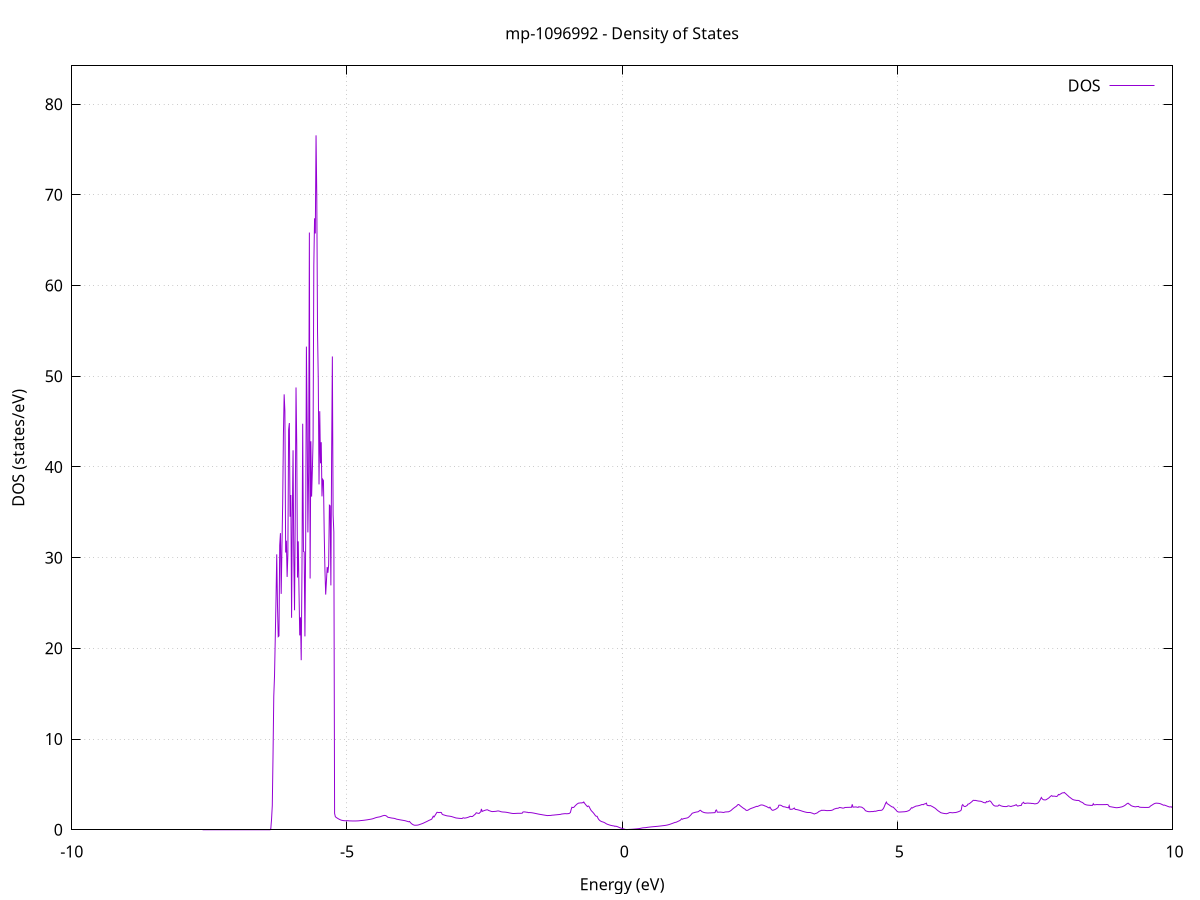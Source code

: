 set title 'mp-1096992 - Density of States'
set xlabel 'Energy (eV)'
set ylabel 'DOS (states/eV)'
set grid
set xrange [-10:10]
set yrange [0:84.219]
set xzeroaxis lt -1
set terminal png size 800,600
set output 'mp-1096992_dos_gnuplot.png'
plot '-' using 1:2 with lines title 'DOS'
-7.623600 0.000000
-7.610100 0.000000
-7.596600 0.000000
-7.583200 0.000000
-7.569700 0.000000
-7.556200 0.000000
-7.542700 0.000000
-7.529300 0.000000
-7.515800 0.000000
-7.502300 0.000000
-7.488800 0.000000
-7.475400 0.000000
-7.461900 0.000000
-7.448400 0.000000
-7.434900 0.000000
-7.421400 0.000000
-7.408000 0.000000
-7.394500 0.000000
-7.381000 0.000000
-7.367500 0.000000
-7.354100 0.000000
-7.340600 0.000000
-7.327100 0.000000
-7.313600 0.000000
-7.300200 0.000000
-7.286700 0.000000
-7.273200 0.000000
-7.259700 0.000000
-7.246300 0.000000
-7.232800 0.000000
-7.219300 0.000000
-7.205800 0.000000
-7.192400 0.000000
-7.178900 0.000000
-7.165400 0.000000
-7.151900 0.000000
-7.138500 0.000000
-7.125000 0.000000
-7.111500 0.000000
-7.098000 0.000000
-7.084600 0.000000
-7.071100 0.000000
-7.057600 0.000000
-7.044100 0.000000
-7.030700 0.000000
-7.017200 0.000000
-7.003700 0.000000
-6.990200 0.000000
-6.976800 0.000000
-6.963300 0.000000
-6.949800 0.000000
-6.936300 0.000000
-6.922900 0.000000
-6.909400 0.000000
-6.895900 0.000000
-6.882400 0.000000
-6.869000 0.000000
-6.855500 0.000000
-6.842000 0.000000
-6.828500 0.000000
-6.815100 0.000000
-6.801600 0.000000
-6.788100 0.000000
-6.774600 0.000000
-6.761100 0.000000
-6.747700 0.000000
-6.734200 0.000000
-6.720700 0.000000
-6.707200 0.000000
-6.693800 0.000000
-6.680300 0.000000
-6.666800 0.000000
-6.653300 0.000000
-6.639900 0.000000
-6.626400 0.000000
-6.612900 0.000000
-6.599400 0.000000
-6.586000 0.000000
-6.572500 0.000000
-6.559000 0.000000
-6.545500 0.000000
-6.532100 0.000000
-6.518600 0.000000
-6.505100 0.000000
-6.491600 0.000000
-6.478200 0.000000
-6.464700 0.000000
-6.451200 0.000000
-6.437700 0.000000
-6.424300 0.000000
-6.410800 0.000000
-6.397300 0.000900
-6.383800 0.135300
-6.370400 1.169800
-6.356900 2.660300
-6.343400 8.255700
-6.329900 14.727500
-6.316500 16.944900
-6.303000 21.064900
-6.289500 25.371300
-6.276000 30.366700
-6.262600 24.784800
-6.249100 21.291900
-6.235600 21.374100
-6.222100 31.354000
-6.208700 32.705200
-6.195200 26.007900
-6.181700 31.075900
-6.168200 35.934300
-6.154800 43.543200
-6.141300 48.006100
-6.127800 46.131800
-6.114300 30.569400
-6.100900 31.872200
-6.087400 27.877700
-6.073900 30.325800
-6.060400 44.103100
-6.046900 44.841800
-6.033500 34.512400
-6.020000 36.905800
-6.006500 23.369300
-5.993000 34.692000
-5.979600 41.838000
-5.966100 29.920200
-5.952600 24.204200
-5.939100 35.359000
-5.925700 48.760000
-5.912200 42.286600
-5.898700 27.811700
-5.885200 31.797500
-5.871800 26.408700
-5.858300 21.433200
-5.844800 23.418000
-5.831300 18.694300
-5.817900 28.520300
-5.804400 44.764200
-5.790900 30.682200
-5.777400 30.629800
-5.764000 21.317800
-5.750500 31.448100
-5.737000 53.267500
-5.723500 44.912300
-5.710100 32.786400
-5.696600 39.398000
-5.683100 65.844300
-5.669600 27.698000
-5.656200 42.834200
-5.642700 36.729800
-5.629200 39.567100
-5.615700 43.011100
-5.602300 62.233700
-5.588800 67.413800
-5.575300 65.744300
-5.561800 76.562300
-5.548400 69.830600
-5.534900 54.868200
-5.521400 49.717600
-5.507900 38.075900
-5.494500 46.147000
-5.481000 40.399600
-5.467500 42.727300
-5.454000 36.758000
-5.440600 38.628100
-5.427100 38.497700
-5.413600 32.786500
-5.400100 28.614800
-5.386700 25.927500
-5.373200 27.390400
-5.359700 28.970900
-5.346200 28.334200
-5.332700 29.218200
-5.319300 35.784400
-5.305800 35.711000
-5.292300 26.944300
-5.278800 41.155900
-5.265400 52.179900
-5.251900 34.722500
-5.238400 32.812500
-5.224900 1.803900
-5.211500 1.450000
-5.198000 1.370100
-5.184500 1.315400
-5.171000 1.264100
-5.157600 1.215500
-5.144100 1.169800
-5.130600 1.127700
-5.117100 1.093600
-5.103700 1.061300
-5.090200 1.040700
-5.076700 1.023900
-5.063200 1.011000
-5.049800 1.002000
-5.036300 0.996900
-5.022800 0.995200
-5.009300 0.995800
-4.995900 0.998200
-4.982400 1.000000
-4.968900 0.987700
-4.955400 0.979800
-4.942000 0.976700
-4.928500 0.975400
-4.915000 0.974400
-4.901500 0.973600
-4.888100 0.973000
-4.874600 0.972700
-4.861100 0.972600
-4.847600 0.972800
-4.834200 0.974100
-4.820700 0.976400
-4.807200 0.979900
-4.793700 0.984400
-4.780300 0.990000
-4.766800 1.002100
-4.753300 1.011000
-4.739800 1.020600
-4.726400 1.025600
-4.712900 1.033700
-4.699400 1.043400
-4.685900 1.053500
-4.672500 1.064200
-4.659000 1.075800
-4.645500 1.087800
-4.632000 1.100300
-4.618500 1.113300
-4.605100 1.126700
-4.591600 1.140600
-4.578100 1.155000
-4.564600 1.169900
-4.551200 1.185500
-4.537700 1.204800
-4.524200 1.230000
-4.510700 1.256900
-4.497300 1.286800
-4.483800 1.317200
-4.470300 1.343200
-4.456800 1.365100
-4.443400 1.383100
-4.429900 1.397500
-4.416400 1.412100
-4.402900 1.428200
-4.389500 1.450400
-4.376000 1.482500
-4.362500 1.514700
-4.349000 1.542200
-4.335600 1.565200
-4.322100 1.580800
-4.308600 1.577800
-4.295100 1.555600
-4.281700 1.514300
-4.268200 1.442300
-4.254700 1.375300
-4.241200 1.360900
-4.227800 1.347500
-4.214300 1.328100
-4.200800 1.310100
-4.187300 1.295100
-4.173900 1.283100
-4.160400 1.274000
-4.146900 1.263000
-4.133400 1.245000
-4.120000 1.220100
-4.106500 1.188300
-4.093000 1.160000
-4.079500 1.149700
-4.066100 1.134200
-4.052600 1.115800
-4.039100 1.100800
-4.025600 1.086400
-4.012200 1.072100
-3.998700 1.058000
-3.985200 1.044000
-3.971700 1.030100
-3.958200 1.016400
-3.944800 1.001100
-3.931300 0.977700
-3.917800 0.953800
-3.904300 0.929400
-3.890900 0.904400
-3.877400 0.878900
-3.863900 0.918700
-3.850400 0.818700
-3.837000 0.731100
-3.823500 0.658300
-3.810000 0.599500
-3.796500 0.553700
-3.783100 0.519700
-3.769600 0.498200
-3.756100 0.500000
-3.742600 0.502500
-3.729200 0.506800
-3.715700 0.515900
-3.702200 0.532900
-3.688700 0.560600
-3.675300 0.589100
-3.661800 0.617400
-3.648300 0.646100
-3.634800 0.675200
-3.621400 0.705600
-3.607900 0.742700
-3.594400 0.783800
-3.580900 0.822200
-3.567500 0.859500
-3.554000 0.897900
-3.540500 0.938600
-3.527000 0.981600
-3.513600 1.026800
-3.500100 1.060100
-3.486600 1.096900
-3.473100 1.134300
-3.459700 1.172500
-3.446200 1.325900
-3.432700 1.496400
-3.419200 1.403800
-3.405800 1.528100
-3.392300 1.657700
-3.378800 1.788400
-3.365300 1.920100
-3.351900 1.923700
-3.338400 1.895900
-3.324900 1.896800
-3.311400 1.914500
-3.298000 1.915300
-3.284500 1.897400
-3.271000 1.721000
-3.257500 1.669500
-3.244000 1.642300
-3.230600 1.618800
-3.217100 1.594900
-3.203600 1.570600
-3.190100 1.545900
-3.176700 1.530100
-3.163200 1.518100
-3.149700 1.511600
-3.136200 1.500100
-3.122800 1.485700
-3.109300 1.469200
-3.095800 1.449500
-3.082300 1.423700
-3.068900 1.397900
-3.055400 1.371800
-3.041900 1.345000
-3.028400 1.317500
-3.015000 1.299000
-3.001500 1.289400
-2.988000 1.280000
-2.974500 1.270300
-2.961100 1.261200
-2.947600 1.254200
-2.934100 1.249300
-2.920600 1.246500
-2.907200 1.245800
-2.893700 1.307200
-2.880200 1.318600
-2.866700 1.282400
-2.853300 1.291700
-2.839800 1.305600
-2.826300 1.324000
-2.812800 1.346800
-2.799400 1.374100
-2.785900 1.405800
-2.772400 1.442000
-2.758900 1.482600
-2.745500 1.469100
-2.732000 1.456700
-2.718500 1.469700
-2.705000 1.538900
-2.691600 1.609300
-2.678100 1.678100
-2.664600 1.745200
-2.651100 1.876300
-2.637700 1.851700
-2.624200 1.827800
-2.610700 1.805900
-2.597200 1.811000
-2.583800 1.910500
-2.570300 1.957600
-2.556800 2.299700
-2.543300 2.019000
-2.529800 2.059100
-2.516400 2.091700
-2.502900 2.123000
-2.489400 2.151800
-2.475900 2.175200
-2.462500 2.194400
-2.449000 2.204600
-2.435500 2.165100
-2.422000 2.116200
-2.408600 2.092800
-2.395100 2.061400
-2.381600 2.034300
-2.368100 2.012900
-2.354700 2.006800
-2.341200 2.012300
-2.327700 2.018600
-2.314200 2.025200
-2.300800 2.030700
-2.287300 2.040800
-2.273800 2.062200
-2.260300 2.075500
-2.246900 2.074100
-2.233400 2.058000
-2.219900 2.029700
-2.206400 2.001800
-2.193000 1.980700
-2.179500 1.966700
-2.166000 1.959000
-2.152500 1.956400
-2.139100 1.951300
-2.125600 1.943800
-2.112100 1.934000
-2.098600 1.922000
-2.085200 1.908400
-2.071700 1.891800
-2.058200 1.873700
-2.044700 1.858500
-2.031300 1.841300
-2.017800 1.825300
-2.004300 1.811600
-1.990800 1.799800
-1.977400 1.792100
-1.963900 1.794000
-1.950400 1.798800
-1.936900 1.803300
-1.923500 1.807500
-1.910000 1.811400
-1.896500 1.815000
-1.883000 1.818000
-1.869500 1.817000
-1.856100 1.817100
-1.842600 1.818400
-1.829100 1.820600
-1.815600 1.827700
-1.802200 1.957900
-1.788700 1.970500
-1.775200 1.969400
-1.761700 1.962000
-1.748300 1.948300
-1.734800 1.933500
-1.721300 1.930300
-1.707800 1.892100
-1.694400 1.895200
-1.680900 1.895200
-1.667400 1.892100
-1.653900 1.886000
-1.640500 1.875900
-1.627000 1.862000
-1.613500 1.846600
-1.600000 1.830600
-1.586600 1.814200
-1.573100 1.797300
-1.559600 1.780100
-1.546100 1.762700
-1.532700 1.745200
-1.519200 1.728300
-1.505700 1.713400
-1.492200 1.699100
-1.478800 1.685400
-1.465300 1.672800
-1.451800 1.657700
-1.438300 1.642000
-1.424900 1.628900
-1.411400 1.615900
-1.397900 1.602600
-1.384400 1.588900
-1.371000 1.574700
-1.357500 1.562600
-1.344000 1.572300
-1.330500 1.575300
-1.317100 1.578200
-1.303600 1.580900
-1.290100 1.585100
-1.276600 1.606900
-1.263200 1.612200
-1.249700 1.617600
-1.236200 1.624700
-1.222700 1.636000
-1.209300 1.643300
-1.195800 1.650900
-1.182300 1.658800
-1.168800 1.667000
-1.155300 1.675500
-1.141900 1.684300
-1.128400 1.693600
-1.114900 1.703400
-1.101400 1.734700
-1.088000 1.744000
-1.074500 1.753600
-1.061000 1.763400
-1.047500 1.773300
-1.034100 1.777600
-1.020600 1.772500
-1.007100 1.766900
-0.993600 1.771300
-0.980200 1.779300
-0.966700 1.791300
-0.953200 1.832800
-0.939700 1.915200
-0.926300 2.240000
-0.912800 2.484000
-0.899300 2.445300
-0.885800 2.458500
-0.872400 2.506000
-0.858900 2.604800
-0.845400 2.686800
-0.831900 2.770800
-0.818500 2.839900
-0.805000 2.895400
-0.791500 2.939600
-0.778000 2.945300
-0.764600 2.959300
-0.751100 2.962800
-0.737600 2.957500
-0.724100 2.995500
-0.710700 2.974000
-0.697200 3.065700
-0.683700 2.936900
-0.670200 2.823200
-0.656800 2.725800
-0.643300 2.630100
-0.629800 2.550800
-0.616300 2.625200
-0.602900 2.578600
-0.589400 2.415200
-0.575900 2.262000
-0.562400 2.118600
-0.549000 2.035300
-0.535500 1.950400
-0.522000 1.857700
-0.508500 1.754100
-0.495100 1.634700
-0.481600 1.528000
-0.468100 1.487100
-0.454600 1.484500
-0.441100 1.296500
-0.427700 1.157300
-0.414200 1.065800
-0.400700 0.998300
-0.387200 0.945300
-0.373800 0.905200
-0.360300 0.876400
-0.346800 0.853900
-0.333300 0.823900
-0.319900 0.784600
-0.306400 0.736200
-0.292900 0.679400
-0.279400 0.636300
-0.266000 0.604100
-0.252500 0.574100
-0.239000 0.546200
-0.225500 0.520300
-0.212100 0.496600
-0.198600 0.475100
-0.185100 0.456800
-0.171600 0.441600
-0.158200 0.429500
-0.144700 0.420700
-0.131200 0.371500
-0.117700 0.399300
-0.104300 0.378300
-0.090800 0.352400
-0.077300 0.321800
-0.063800 0.286400
-0.050400 0.246300
-0.036900 0.215300
-0.023400 0.189900
-0.009900 0.164700
0.003500 0.139700
0.017000 0.114800
0.030500 0.090000
0.044000 0.065400
0.057400 0.042400
0.070900 0.030600
0.084400 0.022300
0.097900 0.027300
0.111300 0.034400
0.124800 0.040200
0.138300 0.044600
0.151800 0.047700
0.165200 0.051900
0.178700 0.057900
0.192200 0.064200
0.205700 0.070700
0.219100 0.077600
0.232600 0.084800
0.246100 0.092300
0.259600 0.100100
0.273100 0.108300
0.286500 0.116700
0.300000 0.125400
0.313500 0.134500
0.327000 0.149200
0.340400 0.168400
0.353900 0.186200
0.367400 0.202800
0.380900 0.215100
0.394300 0.222900
0.407800 0.227600
0.421300 0.232300
0.434800 0.243500
0.448200 0.256500
0.461700 0.270400
0.475200 0.280600
0.488700 0.290300
0.502100 0.299700
0.515600 0.308700
0.529100 0.317400
0.542600 0.325800
0.556000 0.333900
0.569500 0.341600
0.583000 0.349000
0.596500 0.356100
0.609900 0.362900
0.623400 0.369900
0.636900 0.377400
0.650400 0.385100
0.663800 0.394000
0.677300 0.403600
0.690800 0.413300
0.704300 0.423100
0.717700 0.433100
0.731200 0.443100
0.744700 0.453300
0.758200 0.463500
0.771600 0.473800
0.785100 0.484300
0.798600 0.497100
0.812100 0.513800
0.825500 0.532300
0.839000 0.553400
0.852500 0.576600
0.866000 0.601600
0.879400 0.629400
0.892900 0.658800
0.906400 0.688700
0.919900 0.719100
0.933400 0.749900
0.946800 0.781300
0.960300 0.813200
0.973800 0.813000
0.987300 0.848000
1.000700 0.887300
1.014200 0.924700
1.027700 0.962600
1.041200 1.001200
1.054600 1.048400
1.068100 1.121900
1.081600 1.222300
1.095100 1.160300
1.108500 1.203000
1.122000 1.233500
1.135500 1.249500
1.149000 1.263600
1.162400 1.278900
1.175900 1.296400
1.189400 1.321300
1.202900 1.366300
1.216300 1.437900
1.229800 1.517100
1.243300 1.602000
1.256800 1.690300
1.270200 1.804700
1.283700 1.847500
1.297200 1.868100
1.310700 1.895400
1.324100 1.919400
1.337600 1.939800
1.351100 1.956800
1.364600 1.970100
1.378000 1.981500
1.391500 2.030900
1.405000 2.099200
1.418500 2.152600
1.431900 2.103300
1.445400 2.018900
1.458900 1.976000
1.472400 1.939700
1.485800 1.909500
1.499300 1.888200
1.512800 1.872500
1.526300 1.863000
1.539700 1.857100
1.553200 1.854300
1.566700 1.854500
1.580200 1.857100
1.593600 1.862300
1.607100 1.862600
1.620600 1.865300
1.634100 1.869700
1.647600 1.874700
1.661000 1.880300
1.674500 1.886400
1.688000 1.893800
1.701500 2.145100
1.714900 2.181700
1.728400 1.943000
1.741900 1.942500
1.755400 1.943200
1.768800 1.945100
1.782300 1.948000
1.795800 1.944900
1.809300 1.936000
1.822700 1.924600
1.836200 1.911800
1.849700 1.913800
1.863200 1.947200
1.876600 1.965900
1.890100 1.970400
1.903600 1.974200
1.917100 1.978200
1.930500 1.978400
1.944000 2.014600
1.957500 2.051600
1.971000 2.096300
1.984400 2.160100
1.997900 2.236200
2.011400 2.307900
2.024900 2.375000
2.038300 2.437300
2.051800 2.495200
2.065300 2.549200
2.078800 2.604900
2.092200 2.700600
2.105700 2.778300
2.119200 2.787500
2.132700 2.713500
2.146100 2.641700
2.159600 2.577500
2.173100 2.511900
2.186600 2.450700
2.200000 2.391200
2.213500 2.333000
2.227000 2.296500
2.240500 2.214700
2.253900 2.140400
2.267400 2.136900
2.280900 2.145200
2.294400 2.191900
2.307800 2.244500
2.321300 2.291000
2.334800 2.331200
2.348300 2.365000
2.361800 2.394200
2.375200 2.420900
2.388700 2.452000
2.402200 2.483700
2.415700 2.515800
2.429100 2.548400
2.442600 2.585000
2.456100 2.565100
2.469600 2.597300
2.483000 2.632000
2.496500 2.669300
2.510000 2.710100
2.523500 2.733900
2.536900 2.737900
2.550400 2.725600
2.563900 2.705800
2.577400 2.674300
2.590800 2.631500
2.604300 2.607300
2.617800 2.575900
2.631300 2.535000
2.644700 2.483800
2.658200 2.439100
2.671700 2.401100
2.685200 2.496100
2.698600 2.369500
2.712100 2.228000
2.725600 2.172700
2.739100 2.138400
2.752500 2.175700
2.766000 2.202300
2.779500 2.237700
2.793000 2.281900
2.806400 2.335200
2.819900 2.396200
2.833400 2.464000
2.846900 2.701500
2.860300 2.716800
2.873800 2.712000
2.887300 2.688700
2.900800 2.647800
2.914200 2.586000
2.927700 2.550300
2.941200 2.526700
2.954700 2.528600
2.968100 2.502000
2.981600 2.476900
2.995100 2.455700
3.008600 2.435800
3.022100 2.419200
3.035500 2.654600
3.049000 2.254400
3.062500 2.255900
3.076000 2.260200
3.089400 2.269500
3.102900 2.296100
3.116400 2.354400
3.129900 2.397800
3.143300 2.245800
3.156800 2.238100
3.170300 2.228300
3.183800 2.212000
3.197200 2.191700
3.210700 2.169500
3.224200 2.146000
3.237700 2.121200
3.251100 2.094800
3.264600 2.067300
3.278100 2.038800
3.291600 2.016700
3.305000 1.989900
3.318500 1.968900
3.332000 1.947800
3.345500 1.928500
3.358900 1.912600
3.372400 1.903200
3.385900 1.901000
3.399400 1.908500
3.412800 1.906000
3.426300 1.885600
3.439800 1.855200
3.453300 1.836800
3.466700 1.799200
3.480200 1.765000
3.493700 1.739600
3.507200 1.780800
3.520600 1.805100
3.534100 1.834500
3.547600 1.872900
3.561100 1.940100
3.574500 2.012700
3.588000 2.049300
3.601500 2.085100
3.615000 2.120200
3.628400 2.156500
3.641900 2.137900
3.655400 2.149300
3.668900 2.148700
3.682300 2.142300
3.695800 2.130200
3.709300 2.118800
3.722800 2.111600
3.736300 2.114800
3.749700 2.117700
3.763200 2.118800
3.776700 2.122800
3.790200 2.129700
3.803600 2.140400
3.817100 2.165800
3.830600 2.198000
3.844100 2.260700
3.857500 2.292800
3.871000 2.319500
3.884500 2.343200
3.898000 2.367700
3.911400 2.367500
3.924900 2.377500
3.938400 2.419300
3.951900 2.461500
3.965300 2.446500
3.978800 2.427000
3.992300 2.414900
4.005800 2.388500
4.019200 2.393500
4.032700 2.401700
4.046200 2.455900
4.059700 2.461400
4.073100 2.464800
4.086600 2.467100
4.100100 2.470700
4.113600 2.473600
4.127000 2.475600
4.140500 2.478300
4.154000 2.480300
4.167500 2.481300
4.180900 2.805500
4.194400 2.490800
4.207900 2.501500
4.221400 2.507100
4.234800 2.508300
4.248300 2.524500
4.261800 2.497000
4.275300 2.478200
4.288700 2.471800
4.302200 2.547600
4.315700 2.513900
4.329200 2.513100
4.342600 2.505400
4.356100 2.480000
4.369600 2.427100
4.383100 2.369700
4.396500 2.308000
4.410000 2.189800
4.423500 2.098200
4.437000 2.065800
4.450500 2.035700
4.463900 2.011600
4.477400 1.997500
4.490900 1.991300
4.504400 1.993200
4.517800 2.001800
4.531300 2.008300
4.544800 2.009300
4.558300 2.006600
4.571700 2.024300
4.585200 2.048900
4.598700 2.035000
4.612200 2.053000
4.625600 2.074100
4.639100 2.097500
4.652600 2.123200
4.666100 2.128400
4.679500 2.136000
4.693000 2.139300
4.706500 2.143700
4.720000 2.165700
4.733400 2.238900
4.746900 2.346500
4.760400 2.508400
4.773900 2.715500
4.787300 2.911500
4.800800 3.054300
4.814300 2.886800
4.827800 2.838900
4.841200 2.784300
4.854700 2.728900
4.868200 2.666200
4.881700 2.611800
4.895100 2.558000
4.908600 2.504800
4.922100 2.513400
4.935600 2.437100
4.949000 2.338900
4.962500 2.263300
4.976000 2.177000
4.989500 2.072600
5.002900 2.001900
5.016400 1.963300
5.029900 1.957800
5.043400 1.957500
5.056800 1.960300
5.070300 1.964600
5.083800 1.970000
5.097300 1.975500
5.110800 1.980800
5.124200 1.986200
5.137700 1.991800
5.151200 2.009000
5.164700 2.016000
5.178100 2.044400
5.191600 2.073800
5.205100 2.107400
5.218600 2.148300
5.232000 2.224100
5.245500 2.334300
5.259000 2.433900
5.272500 2.395300
5.285900 2.455500
5.299400 2.497600
5.312900 2.533200
5.326400 2.579400
5.339800 2.610600
5.353300 2.625400
5.366800 2.630400
5.380300 2.650700
5.393700 2.670100
5.407200 2.692100
5.420700 2.721900
5.434200 2.753600
5.447600 2.784500
5.461100 2.776700
5.474600 2.767200
5.488100 2.839300
5.501500 2.856700
5.515000 2.880300
5.528500 2.936300
5.542000 2.695900
5.555400 2.683800
5.568900 2.662400
5.582400 2.644100
5.595900 2.674700
5.609300 2.640300
5.622800 2.601800
5.636300 2.559400
5.649800 2.513000
5.663200 2.462600
5.676700 2.415500
5.690200 2.360200
5.703700 2.288800
5.717100 2.212800
5.730600 2.141700
5.744100 2.078000
5.757600 2.021600
5.771000 1.972700
5.784500 1.897500
5.798000 1.872600
5.811500 1.849800
5.825000 1.829300
5.838400 1.812000
5.851900 1.798000
5.865400 1.787200
5.878900 1.779200
5.892300 1.766100
5.905800 1.797300
5.919300 1.812000
5.932800 1.852500
5.946200 1.893200
5.959700 1.896000
5.973200 1.893000
5.986700 1.882700
6.000100 1.869100
6.013600 1.881800
6.027100 1.887100
6.040600 1.900500
6.054000 1.895500
6.067500 1.914800
6.081000 1.936300
6.094500 1.960600
6.107900 1.987800
6.121400 2.019700
6.134900 2.056200
6.148400 2.097300
6.161800 2.188300
6.175300 2.672000
6.188800 2.774000
6.202300 2.639600
6.215700 2.584500
6.229200 2.559800
6.242700 2.586600
6.256200 2.642300
6.269600 2.684700
6.283100 2.827600
6.296600 2.841200
6.310100 2.881700
6.323500 2.946200
6.337000 3.013900
6.350500 3.079900
6.364000 3.151300
6.377400 3.240200
6.390900 3.250400
6.404400 3.229600
6.417900 3.241400
6.431300 3.223600
6.444800 3.202500
6.458300 3.185600
6.471800 3.170500
6.485200 3.160600
6.498700 3.153000
6.512200 3.146200
6.525700 3.124400
6.539200 3.090700
6.552600 3.051500
6.566100 3.006900
6.579600 2.988000
6.593100 2.977500
6.606500 2.971900
6.620000 3.116700
6.633500 3.080200
6.647000 3.090600
6.660400 3.134200
6.673900 3.187700
6.687400 3.161400
6.700900 3.091400
6.714300 2.977900
6.727800 2.852300
6.741300 2.755700
6.754800 2.677700
6.768200 2.635100
6.781700 2.611900
6.795200 2.620100
6.808700 2.609700
6.822100 2.609200
6.835600 2.649300
6.849100 2.744700
6.862600 2.702600
6.876000 2.657000
6.889500 2.625900
6.903000 2.604600
6.916500 2.583000
6.929900 2.571500
6.943400 2.564900
6.956900 2.559000
6.970400 2.554400
6.983800 2.557600
6.997300 2.580100
7.010800 2.634100
7.024300 2.633200
7.037700 2.609400
7.051200 2.586400
7.064700 2.562500
7.078200 2.595500
7.091600 2.620400
7.105100 2.637500
7.118600 2.657700
7.132100 2.692300
7.145500 2.715000
7.159000 2.771200
7.172500 2.679500
7.186000 2.611600
7.199400 2.627700
7.212900 2.657900
7.226400 2.668400
7.239900 2.679900
7.253400 2.692200
7.266800 2.919700
7.280300 2.958200
7.293800 3.033400
7.307300 2.913800
7.320700 2.898300
7.334200 2.919800
7.347700 2.931600
7.361200 2.937400
7.374600 2.938000
7.388100 2.932300
7.401600 2.927300
7.415100 2.923100
7.428500 2.919900
7.442000 2.899700
7.455500 2.903700
7.469000 2.895000
7.482400 2.876700
7.495900 2.854700
7.509400 2.864600
7.522900 2.878800
7.536300 2.896900
7.549800 2.933500
7.563300 3.009800
7.576800 3.115200
7.590200 3.247000
7.603700 3.402700
7.617200 3.560300
7.630700 3.427200
7.644100 3.350300
7.657600 3.307100
7.671100 3.296200
7.684600 3.293500
7.698000 3.298300
7.711500 3.346100
7.725000 3.396200
7.738500 3.450100
7.751900 3.505200
7.765400 3.576400
7.778900 3.666600
7.792400 3.723000
7.805800 3.770000
7.819300 3.692600
7.832800 3.703000
7.846300 3.706700
7.859700 3.702200
7.873200 3.687700
7.886700 3.671100
7.900200 3.680400
7.913700 3.753600
7.927100 3.892100
7.940600 3.851600
7.954100 3.906600
7.967600 3.952700
7.981000 4.006400
7.994500 4.056500
8.008000 4.072900
8.021500 4.077000
8.034900 4.117800
8.048400 4.031000
8.061900 3.972400
8.075400 3.889000
8.088800 3.816800
8.102300 3.745400
8.115800 3.659800
8.129300 3.599900
8.142700 3.538800
8.156200 3.476500
8.169700 3.411600
8.183200 3.358500
8.196600 3.315900
8.210100 3.293300
8.223600 3.272500
8.237100 3.261400
8.250500 3.244500
8.264000 3.230400
8.277500 3.240900
8.291000 3.229700
8.304400 3.210700
8.317900 3.134300
8.331400 3.086100
8.344900 3.054700
8.358300 3.020300
8.371800 2.977500
8.385300 2.891400
8.398800 2.833000
8.412200 2.790300
8.425700 2.761200
8.439200 2.738000
8.452700 2.724100
8.466100 2.714400
8.479600 2.708100
8.493100 2.700900
8.506600 2.691900
8.520000 2.686800
8.533500 2.689700
8.547000 2.697100
8.560500 2.876500
8.573900 2.754400
8.587400 2.752100
8.600900 2.761200
8.614400 2.775000
8.627900 2.776400
8.641300 2.775600
8.654800 2.775100
8.668300 2.775100
8.681800 2.775200
8.695200 2.775500
8.708700 2.774700
8.722200 2.772300
8.735700 2.771600
8.749100 2.774400
8.762600 2.781200
8.776100 2.769300
8.789600 2.783100
8.803000 2.790600
8.816500 2.780000
8.830000 2.750600
8.843500 2.626100
8.856900 2.559100
8.870400 2.545000
8.883900 2.531800
8.897400 2.515600
8.910800 2.501600
8.924300 2.487200
8.937800 2.472100
8.951300 2.456100
8.964700 2.441200
8.978200 2.433800
8.991700 2.433100
9.005200 2.441800
9.018600 2.455000
9.032100 2.460800
9.045600 2.481600
9.059100 2.500400
9.072500 2.515000
9.086000 2.538800
9.099500 2.571700
9.113000 2.613900
9.126400 2.656900
9.139900 2.708000
9.153400 2.773600
9.166900 2.845800
9.180300 2.901200
9.193800 2.932100
9.207300 2.844200
9.220800 2.814500
9.234200 2.727700
9.247700 2.669100
9.261200 2.628000
9.274700 2.597600
9.288100 2.575400
9.301600 2.556500
9.315100 2.537900
9.328600 2.526400
9.342100 2.554400
9.355500 2.554800
9.369000 2.562000
9.382500 2.574300
9.396000 2.498000
9.409400 2.485700
9.422900 2.477900
9.436400 2.472800
9.449900 2.469900
9.463300 2.467900
9.476800 2.466600
9.490300 2.464800
9.503800 2.463500
9.517200 2.460300
9.530700 2.461700
9.544200 2.462200
9.557700 2.462800
9.571100 2.476300
9.584600 2.516400
9.598100 2.611600
9.611600 2.660600
9.625000 2.711000
9.638500 2.763100
9.652000 2.816800
9.665500 2.866100
9.678900 2.902000
9.692400 2.924900
9.705900 2.932600
9.719400 2.930500
9.732800 2.921600
9.746300 2.914700
9.759800 2.901000
9.773300 2.880600
9.786700 2.852600
9.800200 2.814200
9.813700 2.775900
9.827200 2.739100
9.840600 2.703700
9.854100 2.724000
9.867600 2.691500
9.881100 2.660500
9.894500 2.629000
9.908000 2.595200
9.921500 2.563200
9.935000 2.534700
9.948400 2.512000
9.961900 2.521900
9.975400 2.540500
9.988900 2.473900
10.002400 2.449100
10.015800 2.415600
10.029300 2.410300
10.042800 2.338400
10.056300 2.311500
10.069700 2.295100
10.083200 2.279600
10.096700 2.264200
10.110200 2.248500
10.123600 2.230700
10.137100 2.210200
10.150600 2.171200
10.164100 2.108900
10.177500 2.094700
10.191000 2.082300
10.204500 2.069400
10.218000 2.062200
10.231400 2.072400
10.244900 2.077000
10.258400 2.068600
10.271900 2.071600
10.285300 2.072200
10.298800 2.062500
10.312300 2.042600
10.325800 2.020400
10.339200 2.023100
10.352700 2.021000
10.366200 2.013700
10.379700 2.003000
10.393100 1.990900
10.406600 1.977700
10.420100 1.967900
10.433600 1.961400
10.447000 1.944900
10.460500 1.918700
10.474000 1.882700
10.487500 1.853300
10.500900 1.838700
10.514400 1.825300
10.527900 1.811000
10.541400 1.796900
10.554800 1.783900
10.568300 1.772100
10.581800 1.756100
10.595300 1.701500
10.608700 1.698700
10.622200 1.695200
10.635700 1.690700
10.649200 1.685600
10.662600 1.680200
10.676100 1.674500
10.689600 1.668300
10.703100 1.661700
10.716600 1.870900
10.730000 1.946200
10.743500 2.072600
10.757000 2.294400
10.770500 2.136200
10.783900 2.133200
10.797400 2.127300
10.810900 2.117500
10.824400 2.106900
10.837800 2.096100
10.851300 2.092400
10.864800 2.097400
10.878300 2.105500
10.891700 2.112100
10.905200 2.115100
10.918700 2.117200
10.932200 2.105400
10.945600 2.098600
10.959100 2.095000
10.972600 2.093200
10.986100 2.092200
10.999500 2.091900
11.013000 2.093800
11.026500 2.099000
11.040000 2.098500
11.053400 2.148600
11.066900 2.124400
11.080400 2.077200
11.093900 2.043000
11.107300 2.018300
11.120800 1.985900
11.134300 1.945600
11.147800 1.897700
11.161200 1.860400
11.174700 1.822900
11.188200 1.791000
11.201700 1.762900
11.215100 1.720500
11.228600 1.664600
11.242100 1.654000
11.255600 1.517300
11.269000 1.528500
11.282500 1.524500
11.296000 1.484400
11.309500 1.444200
11.322900 1.414100
11.336400 1.423600
11.349900 1.429400
11.363400 1.428400
11.376800 1.434400
11.390300 1.442800
11.403800 1.463500
11.417300 1.484900
11.430800 1.512900
11.444200 1.549500
11.457700 1.594400
11.471200 1.667800
11.484700 1.786500
11.498100 1.881600
11.511600 1.985300
11.525100 2.090300
11.538600 2.196800
11.552000 2.326600
11.565500 2.544300
11.579000 3.267300
11.592500 3.873600
11.605900 4.273800
11.619400 4.446200
11.632900 4.201900
11.646400 3.867200
11.659800 3.661200
11.673300 3.503000
11.686800 3.400900
11.700300 3.747700
11.713700 3.795500
11.727200 2.814400
11.740700 2.688100
11.754200 2.660600
11.767600 2.629700
11.781100 2.596900
11.794600 2.559500
11.808100 2.504600
11.821500 2.430300
11.835000 2.391500
11.848500 2.357700
11.862000 2.340700
11.875400 2.325300
11.888900 2.314700
11.902400 2.286800
11.915900 2.291900
11.929300 2.359700
11.942800 2.336500
11.956300 2.333000
11.969800 2.353800
11.983200 2.413000
11.996700 2.555200
12.010200 2.707700
12.023700 2.882900
12.037100 3.070900
12.050600 3.299900
12.064100 3.519200
12.077600 3.750700
12.091000 3.999100
12.104500 4.278800
12.118000 4.366700
12.131500 4.201700
12.145000 4.137800
12.158400 4.119900
12.171900 4.100900
12.185400 4.072900
12.198900 4.036200
12.212300 3.993000
12.225800 3.939500
12.239300 3.885600
12.252800 3.830000
12.266200 3.766200
12.279700 3.703300
12.293200 3.624500
12.306700 3.571100
12.320100 3.650600
12.333600 3.716300
12.347100 3.788200
12.360600 3.831700
12.374000 4.022300
12.387500 3.319600
12.401000 3.340800
12.414500 3.390900
12.427900 3.467000
12.441400 3.552400
12.454900 3.654700
12.468400 3.738200
12.481800 3.844300
12.495300 3.956500
12.508800 4.077700
12.522300 4.200400
12.535700 4.329600
12.549200 4.574700
12.562700 4.692700
12.576200 4.691600
12.589600 4.726100
12.603100 4.762800
12.616600 4.725100
12.630100 4.600100
12.643500 4.369500
12.657000 4.130800
12.670500 4.077300
12.684000 4.041600
12.697400 3.976800
12.710900 4.045400
12.724400 4.138100
12.737900 4.206400
12.751300 4.183100
12.764800 4.100100
12.778300 4.075700
12.791800 4.186800
12.805300 4.293800
12.818700 4.369200
12.832200 4.409300
12.845700 4.422600
12.859200 4.478800
12.872600 4.558000
12.886100 4.732900
12.899600 4.819900
12.913100 4.905900
12.926500 4.992900
12.940000 5.081600
12.953500 5.162500
12.967000 5.229500
12.980400 5.272200
12.993900 5.316300
13.007400 5.346700
13.020900 5.333500
13.034300 5.246300
13.047800 5.206800
13.061300 5.162000
13.074800 5.127400
13.088200 5.141300
13.101700 5.154700
13.115200 4.764200
13.128700 4.654900
13.142100 4.631100
13.155600 4.635500
13.169100 4.629100
13.182600 4.645900
13.196000 4.655900
13.209500 4.646800
13.223000 4.756100
13.236500 4.647700
13.249900 4.509800
13.263400 4.371700
13.276900 4.261000
13.290400 4.168600
13.303800 4.095800
13.317300 4.043300
13.330800 4.025700
13.344300 4.021000
13.357700 4.020000
13.371200 4.015900
13.384700 4.013700
13.398200 4.000900
13.411600 3.969100
13.425100 3.939400
13.438600 3.897500
13.452100 3.925200
13.465500 3.853200
13.479000 3.788300
13.492500 3.850400
13.506000 3.768900
13.519500 3.569100
13.532900 3.579300
13.546400 3.604600
13.559900 3.671600
13.573400 3.733600
13.586800 4.018800
13.600300 4.115400
13.613800 4.088700
13.627300 4.050900
13.640700 4.007700
13.654200 3.931200
13.667700 3.870000
13.681200 3.782500
13.694600 3.696300
13.708100 3.664600
13.721600 3.635600
13.735100 3.497100
13.748500 3.456100
13.762000 3.443300
13.775500 3.437200
13.789000 3.427600
13.802400 3.383100
13.815900 3.367000
13.829400 3.391500
13.842900 3.401000
13.856300 3.386000
13.869800 3.197000
13.883300 3.206600
13.896800 3.224800
13.910200 3.243900
13.923700 3.264200
13.937200 3.375200
13.950700 3.363300
13.964100 3.476600
13.977600 3.348600
13.991100 3.298500
14.004600 3.284400
14.018000 3.291000
14.031500 3.303500
14.045000 3.321200
14.058500 3.355500
14.071900 3.402400
14.085400 3.455900
14.098900 3.518000
14.112400 3.584000
14.125800 3.598500
14.139300 3.652700
14.152800 3.694400
14.166300 3.776600
14.179700 3.790100
14.193200 3.798100
14.206700 3.818600
14.220200 3.837300
14.233700 3.849800
14.247100 3.863900
14.260600 4.931000
14.274100 3.911800
14.287600 3.944700
14.301000 3.975200
14.314500 4.016900
14.328000 4.052300
14.341500 4.090200
14.354900 4.126900
14.368400 4.162200
14.381900 4.197000
14.395400 4.232200
14.408800 4.268800
14.422300 4.292300
14.435800 4.273300
14.449300 4.316600
14.462700 4.358100
14.476200 4.378400
14.489700 4.401800
14.503200 4.426700
14.516600 4.449600
14.530100 4.457700
14.543600 4.477600
14.557100 4.498500
14.570500 4.520500
14.584000 4.543000
14.597500 4.624300
14.611000 4.683500
14.624400 4.789000
14.637900 4.841700
14.651400 4.839000
14.664900 4.907700
14.678300 5.000300
14.691800 4.813300
14.705300 4.794000
14.718800 4.770600
14.732200 4.778700
14.745700 4.685400
14.759200 4.673100
14.772700 4.652700
14.786100 4.757500
14.799600 4.721800
14.813100 4.670900
14.826600 4.610600
14.840000 4.546800
14.853500 4.490800
14.867000 4.442800
14.880500 4.396900
14.894000 4.328700
14.907400 4.272600
14.920900 4.216700
14.934400 4.186400
14.947900 4.166200
14.961300 4.153600
14.974800 4.145800
14.988300 4.146500
15.001800 4.151600
15.015200 4.155500
15.028700 4.149300
15.042200 4.098800
15.055700 4.097600
15.069100 4.098700
15.082600 4.085500
15.096100 4.101400
15.109600 4.119300
15.123000 4.141100
15.136500 4.166900
15.150000 4.190100
15.163500 4.201700
15.176900 4.231700
15.190400 4.287800
15.203900 4.337700
15.217400 4.353100
15.230800 4.352900
15.244300 4.347900
15.257800 4.347000
15.271300 4.347800
15.284700 4.324100
15.298200 4.330600
15.311700 4.313500
15.325200 4.294600
15.338600 4.211900
15.352100 4.104900
15.365600 4.036700
15.379100 3.928600
15.392500 3.856800
15.406000 3.820400
15.419500 3.786500
15.433000 3.755200
15.446400 3.747500
15.459900 3.748200
15.473400 3.753000
15.486900 3.768900
15.500300 3.788100
15.513800 3.807300
15.527300 3.817400
15.540800 3.828900
15.554200 3.894100
15.567700 4.078000
15.581200 4.151900
15.594700 4.170900
15.608200 4.143200
15.621600 4.116800
15.635100 4.104300
15.648600 3.977600
15.662100 3.884200
15.675500 3.893100
15.689000 3.888500
15.702500 3.873000
15.716000 3.830900
15.729400 3.806100
15.742900 3.887100
15.756400 3.822500
15.769900 3.852900
15.783300 4.065600
15.796800 4.751600
15.810300 4.544300
15.823800 4.589100
15.837200 4.540500
15.850700 4.496400
15.864200 4.427600
15.877700 4.270700
15.891100 4.052500
15.904600 3.849800
15.918100 3.648400
15.931600 3.375500
15.945000 3.235900
15.958500 3.186900
15.972000 3.089600
15.985500 3.036400
15.998900 3.027100
16.012400 3.051900
16.025900 3.097200
16.039400 3.102500
16.052800 3.117100
16.066300 3.301400
16.079800 3.254500
16.093300 2.953900
16.106700 2.875700
16.120200 2.752900
16.133700 2.504000
16.147200 2.458700
16.160600 2.415400
16.174100 2.383000
16.187600 2.365400
16.201100 2.487500
16.214500 2.446000
16.228000 2.438400
16.241500 3.008300
16.255000 2.494800
16.268400 2.532000
16.281900 2.569400
16.295400 2.614400
16.308900 2.675100
16.322400 2.747700
16.335800 2.833400
16.349300 2.931800
16.362800 3.141500
16.376300 3.004200
16.389700 3.042000
16.403200 3.080300
16.416700 3.116600
16.430200 3.137800
16.443600 3.152000
16.457100 3.157900
16.470600 3.156600
16.484100 3.138900
16.497500 3.113700
16.511000 3.116200
16.524500 3.126000
16.538000 3.146700
16.551400 3.155600
16.564900 3.187900
16.578400 3.221100
16.591900 3.236600
16.605300 3.245500
16.618800 3.251100
16.632300 3.253300
16.645800 3.254900
16.659200 3.255100
16.672700 3.257600
16.686200 3.281700
16.699700 3.312100
16.713100 3.339600
16.726600 3.476100
16.740100 3.445600
16.753600 3.420400
16.767000 3.381300
16.780500 3.323200
16.794000 3.242200
16.807500 3.150900
16.820900 3.087000
16.834400 3.054800
16.847900 3.047600
16.861400 3.040200
16.874800 3.031000
16.888300 3.007800
16.901800 3.016300
16.915300 3.040700
16.928700 3.072800
16.942200 3.111100
16.955700 3.155600
16.969200 3.206200
16.982600 3.260700
16.996100 3.318400
17.009600 3.335800
17.023100 3.389200
17.036600 3.441300
17.050000 3.491200
17.063500 3.544500
17.077000 3.617000
17.090500 3.675900
17.103900 3.731300
17.117400 3.824200
17.130900 3.964000
17.144400 4.013900
17.157800 3.930800
17.171300 3.715100
17.184800 3.395800
17.198300 3.068200
17.211700 2.800300
17.225200 2.589800
17.238700 2.482200
17.252200 2.435300
17.265600 2.381400
17.279100 2.324900
17.292600 2.259900
17.306100 2.185600
17.319500 2.098300
17.333000 2.023000
17.346500 1.954400
17.360000 1.884200
17.373400 1.812000
17.386900 1.737800
17.400400 1.661700
17.413900 1.583600
17.427300 1.504100
17.440800 1.429200
17.454300 1.359400
17.467800 1.309600
17.481200 1.312900
17.494700 1.210500
17.508200 1.122100
17.521700 1.021500
17.535100 0.935600
17.548600 0.867100
17.562100 0.808600
17.575600 1.016800
17.589000 0.866500
17.602500 0.757300
17.616000 0.679000
17.629500 0.608200
17.642900 0.542900
17.656400 0.483200
17.669900 0.428700
17.683400 0.379000
17.696900 0.334100
17.710300 0.294100
17.723800 0.258800
17.737300 0.228400
17.750800 0.202100
17.764200 0.179400
17.777700 0.159800
17.791200 0.142800
17.804700 0.128100
17.818100 0.114600
17.831600 0.102000
17.845100 0.090200
17.858600 0.079200
17.872000 0.069000
17.885500 0.059500
17.899000 0.050700
17.912500 0.042800
17.925900 0.035600
17.939400 0.029100
17.952900 0.023400
17.966400 0.018400
17.979800 0.014300
17.993300 0.011100
18.006800 0.008400
18.020300 0.006100
18.033700 0.004200
18.047200 0.002700
18.060700 0.001500
18.074200 0.000700
18.087600 0.000200
18.101100 0.000000
18.114600 0.000000
18.128100 0.000000
18.141500 0.000000
18.155000 0.000000
18.168500 0.000000
18.182000 0.000000
18.195400 0.000000
18.208900 0.000000
18.222400 0.000000
18.235900 0.000000
18.249300 0.000000
18.262800 0.000000
18.276300 0.000000
18.289800 0.000000
18.303200 0.000000
18.316700 0.000000
18.330200 0.000000
18.343700 0.000000
18.357100 0.000000
18.370600 0.000000
18.384100 0.000000
18.397600 0.000000
18.411100 0.000000
18.424500 0.000000
18.438000 0.000000
18.451500 0.000000
18.465000 0.000000
18.478400 0.000000
18.491900 0.000000
18.505400 0.000000
18.518900 0.000000
18.532300 0.000000
18.545800 0.000000
18.559300 0.000000
18.572800 0.000000
18.586200 0.000000
18.599700 0.000000
18.613200 0.000000
18.626700 0.000000
18.640100 0.000000
18.653600 0.000000
18.667100 0.000000
18.680600 0.000000
18.694000 0.000000
18.707500 0.000000
18.721000 0.000000
18.734500 0.000000
18.747900 0.000000
18.761400 0.000000
18.774900 0.000000
18.788400 0.000000
18.801800 0.000000
18.815300 0.000000
18.828800 0.000000
18.842300 0.000000
18.855700 0.000000
18.869200 0.000000
18.882700 0.000000
18.896200 0.000000
18.909600 0.000000
18.923100 0.000000
18.936600 0.000000
18.950100 0.000000
18.963500 0.000000
18.977000 0.000000
18.990500 0.000000
19.004000 0.000000
19.017400 0.000000
19.030900 0.000000
19.044400 0.000000
19.057900 0.000000
19.071300 0.000000
19.084800 0.000000
19.098300 0.000000
19.111800 0.000000
19.125300 0.000000
19.138700 0.000000
19.152200 0.000000
19.165700 0.000000
19.179200 0.000000
19.192600 0.000000
19.206100 0.000000
19.219600 0.000000
19.233100 0.000000
19.246500 0.000000
19.260000 0.000000
19.273500 0.000000
19.287000 0.000000
19.300400 0.000000
19.313900 0.000000
19.327400 0.000000
e
